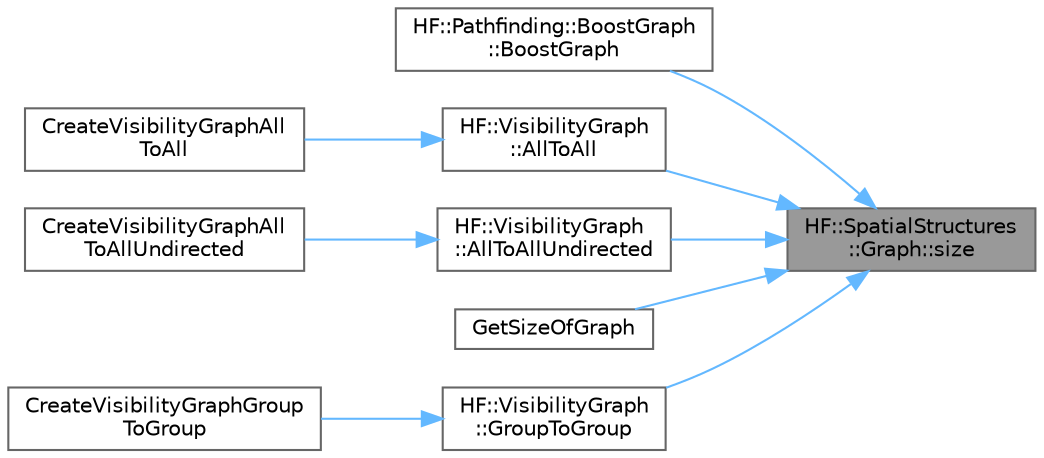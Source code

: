 digraph "HF::SpatialStructures::Graph::size"
{
 // LATEX_PDF_SIZE
  bgcolor="transparent";
  edge [fontname=Helvetica,fontsize=10,labelfontname=Helvetica,labelfontsize=10];
  node [fontname=Helvetica,fontsize=10,shape=box,height=0.2,width=0.4];
  rankdir="RL";
  Node1 [label="HF::SpatialStructures\l::Graph::size",height=0.2,width=0.4,color="gray40", fillcolor="grey60", style="filled", fontcolor="black",tooltip="Determine how many nodes are in the graph."];
  Node1 -> Node2 [dir="back",color="steelblue1",style="solid"];
  Node2 [label="HF::Pathfinding::BoostGraph\l::BoostGraph",height=0.2,width=0.4,color="grey40", fillcolor="white", style="filled",URL="$a01383.html#ac7878a25105aec59a116942a717d71b4",tooltip="Create a boost graph from a HF::SpatialStructures::Graph."];
  Node1 -> Node3 [dir="back",color="steelblue1",style="solid"];
  Node3 [label="HF::VisibilityGraph\l::AllToAll",height=0.2,width=0.4,color="grey40", fillcolor="white", style="filled",URL="$a00467.html#a12eb1e4c06400c4625cd22d925927b03",tooltip="Generate a Visibility Graph between every node in a set of nodes in parallel."];
  Node3 -> Node4 [dir="back",color="steelblue1",style="solid"];
  Node4 [label="CreateVisibilityGraphAll\lToAll",height=0.2,width=0.4,color="grey40", fillcolor="white", style="filled",URL="$a00460.html#ga0255e6c4811298e61110adc64c0f8acd",tooltip="Create a new directed visibility graph between all nodes in parameter nodes."];
  Node1 -> Node5 [dir="back",color="steelblue1",style="solid"];
  Node5 [label="HF::VisibilityGraph\l::AllToAllUndirected",height=0.2,width=0.4,color="grey40", fillcolor="white", style="filled",URL="$a00467.html#ab1db87927118f70786a664c3b3cc7905",tooltip="Generate a Visibility Graph with every edge stored twice."];
  Node5 -> Node6 [dir="back",color="steelblue1",style="solid"];
  Node6 [label="CreateVisibilityGraphAll\lToAllUndirected",height=0.2,width=0.4,color="grey40", fillcolor="white", style="filled",URL="$a00460.html#ga9b0664a60bcdf276b0fe0a2023b3d9b8",tooltip="Create a new undirected visibility graph between all nodes in nodes."];
  Node1 -> Node7 [dir="back",color="steelblue1",style="solid"];
  Node7 [label="GetSizeOfGraph",height=0.2,width=0.4,color="grey40", fillcolor="white", style="filled",URL="$a00458.html#ga5bbc8687b0d04c0f177fbb8385302a56",tooltip="Get the number of nodes in a graph."];
  Node1 -> Node8 [dir="back",color="steelblue1",style="solid"];
  Node8 [label="HF::VisibilityGraph\l::GroupToGroup",height=0.2,width=0.4,color="grey40", fillcolor="white", style="filled",URL="$a00467.html#ae42a5aafdfcc29b6a668355c07602efb",tooltip="Generate a Visibility Graph from a set of nodes to another set of nodes."];
  Node8 -> Node9 [dir="back",color="steelblue1",style="solid"];
  Node9 [label="CreateVisibilityGraphGroup\lToGroup",height=0.2,width=0.4,color="grey40", fillcolor="white", style="filled",URL="$a00460.html#gaf2e404cb696aee3473cac0d1507576d8",tooltip="Create a new visibility graph from the nodes in group_a, into the nodes of group_b."];
}
